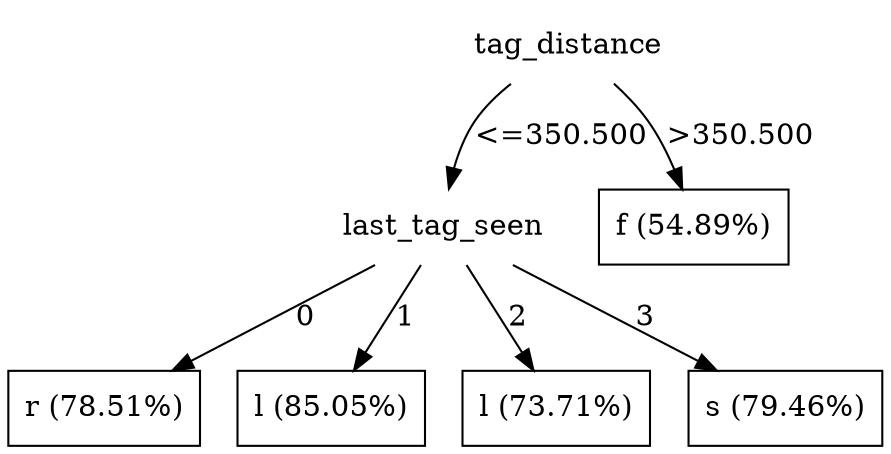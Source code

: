 digraph G {
n [ shape=plaintext label="tag_distance"]
n -> nA [ label="<=350.500" ]
nA [ shape=plaintext label="last_tag_seen"]
nA -> nAA [ label="0" ]
nAA [ shape=box label="r (78.51%)"]
nA -> nAB [ label="1" ]
nAB [ shape=box label="l (85.05%)"]
nA -> nAC [ label="2" ]
nAC [ shape=box label="l (73.71%)"]
nA -> nAD [ label="3" ]
nAD [ shape=box label="s (79.46%)"]
n -> nB [ label=">350.500" ]
nB [ shape=box label="f (54.89%)"]
}
